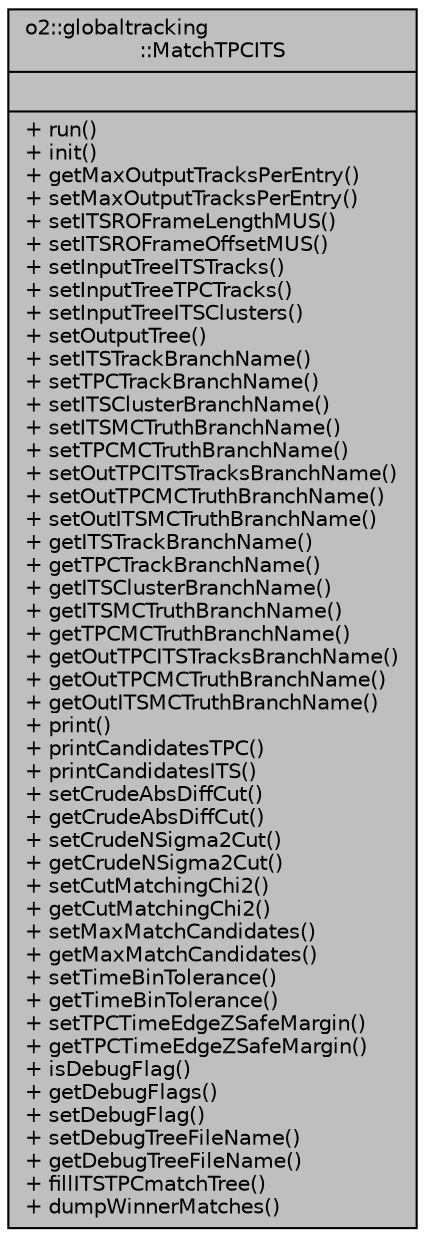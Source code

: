 digraph "o2::globaltracking::MatchTPCITS"
{
 // INTERACTIVE_SVG=YES
  bgcolor="transparent";
  edge [fontname="Helvetica",fontsize="10",labelfontname="Helvetica",labelfontsize="10"];
  node [fontname="Helvetica",fontsize="10",shape=record];
  Node1 [label="{o2::globaltracking\l::MatchTPCITS\n||+ run()\l+ init()\l+ getMaxOutputTracksPerEntry()\l+ setMaxOutputTracksPerEntry()\l+ setITSROFrameLengthMUS()\l+ setITSROFrameOffsetMUS()\l+ setInputTreeITSTracks()\l+ setInputTreeTPCTracks()\l+ setInputTreeITSClusters()\l+ setOutputTree()\l+ setITSTrackBranchName()\l+ setTPCTrackBranchName()\l+ setITSClusterBranchName()\l+ setITSMCTruthBranchName()\l+ setTPCMCTruthBranchName()\l+ setOutTPCITSTracksBranchName()\l+ setOutTPCMCTruthBranchName()\l+ setOutITSMCTruthBranchName()\l+ getITSTrackBranchName()\l+ getTPCTrackBranchName()\l+ getITSClusterBranchName()\l+ getITSMCTruthBranchName()\l+ getTPCMCTruthBranchName()\l+ getOutTPCITSTracksBranchName()\l+ getOutTPCMCTruthBranchName()\l+ getOutITSMCTruthBranchName()\l+ print()\l+ printCandidatesTPC()\l+ printCandidatesITS()\l+ setCrudeAbsDiffCut()\l+ getCrudeAbsDiffCut()\l+ setCrudeNSigma2Cut()\l+ getCrudeNSigma2Cut()\l+ setCutMatchingChi2()\l+ getCutMatchingChi2()\l+ setMaxMatchCandidates()\l+ getMaxMatchCandidates()\l+ setTimeBinTolerance()\l+ getTimeBinTolerance()\l+ setTPCTimeEdgeZSafeMargin()\l+ getTPCTimeEdgeZSafeMargin()\l+ isDebugFlag()\l+ getDebugFlags()\l+ setDebugFlag()\l+ setDebugTreeFileName()\l+ getDebugTreeFileName()\l+ fillITSTPCmatchTree()\l+ dumpWinnerMatches()\l}",height=0.2,width=0.4,color="black", fillcolor="grey75", style="filled" fontcolor="black"];
}
